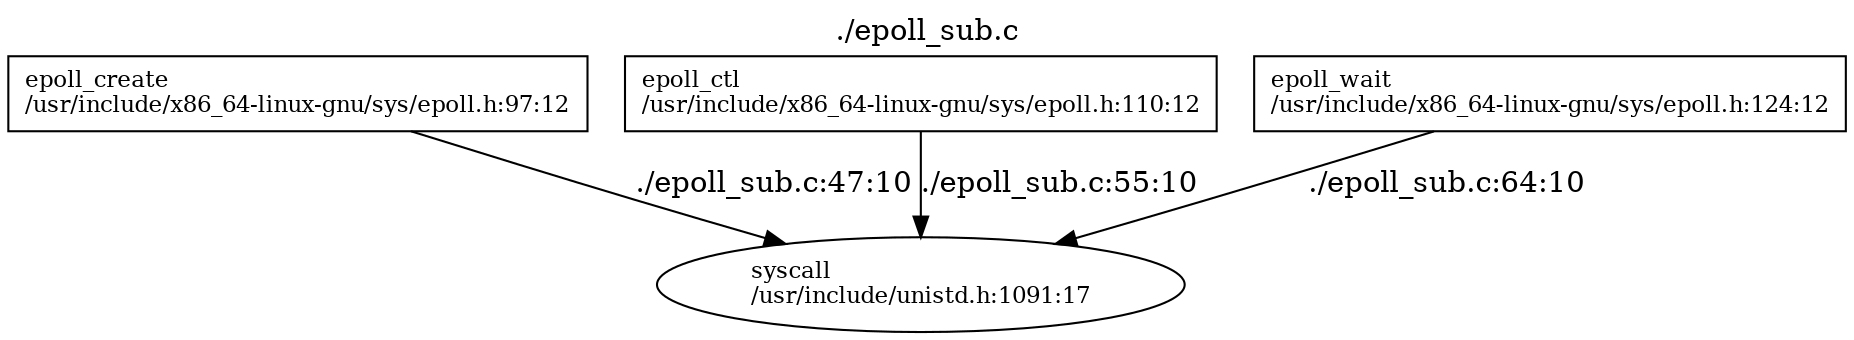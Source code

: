 digraph GRAPH_0 {

  // Generated by Graph::Easy 0.76 at Thu Jan 25 07:04:09 2024

  edge [ arrowhead=normal ];
  graph [
    label="./epoll_sub.c",
    labelloc=top ];
  node [
    fillcolor=white,
    fontsize=11,
    shape=box,
    style=filled ];

  epoll_create [ label="epoll_create\l/usr/include/x86_64-linux-gnu/sys/epoll.h:97:12\l" ]
  epoll_ctl [ label="epoll_ctl\l/usr/include/x86_64-linux-gnu/sys/epoll.h:110:12\l" ]
  epoll_wait [ label="epoll_wait\l/usr/include/x86_64-linux-gnu/sys/epoll.h:124:12\l" ]
  syscall [ label="syscall\l/usr/include/unistd.h:1091:17\l", shape=ellipse ]

  epoll_create -> syscall [ color="#000000", fontcolor="#000000", label="./epoll_sub.c:47:10" ]
  epoll_ctl -> syscall [ color="#000000", fontcolor="#000000", label="./epoll_sub.c:55:10" ]
  epoll_wait -> syscall [ color="#000000", fontcolor="#000000", label="./epoll_sub.c:64:10" ]

}
